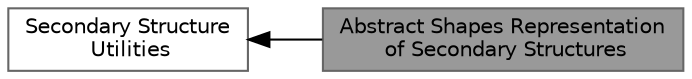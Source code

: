 digraph "Abstract Shapes Representation of Secondary Structures"
{
 // INTERACTIVE_SVG=YES
 // LATEX_PDF_SIZE
  bgcolor="transparent";
  edge [fontname=Helvetica,fontsize=10,labelfontname=Helvetica,labelfontsize=10];
  node [fontname=Helvetica,fontsize=10,shape=box,height=0.2,width=0.4];
  rankdir=LR;
  Node2 [label="Secondary Structure\l Utilities",height=0.2,width=0.4,color="grey40", fillcolor="white", style="filled",URL="$group__struct__utils.html",tooltip="Functions to create, parse, convert, manipulate, and compare secondary structure representations."];
  Node1 [label="Abstract Shapes Representation\l of Secondary Structures",height=0.2,width=0.4,color="gray40", fillcolor="grey60", style="filled", fontcolor="black",tooltip="Abstract Shapes, introduced by Giegerich et al. in (2004) , collapse the secondary structure while re..."];
  Node2->Node1 [shape=plaintext, dir="back", style="solid"];
}
